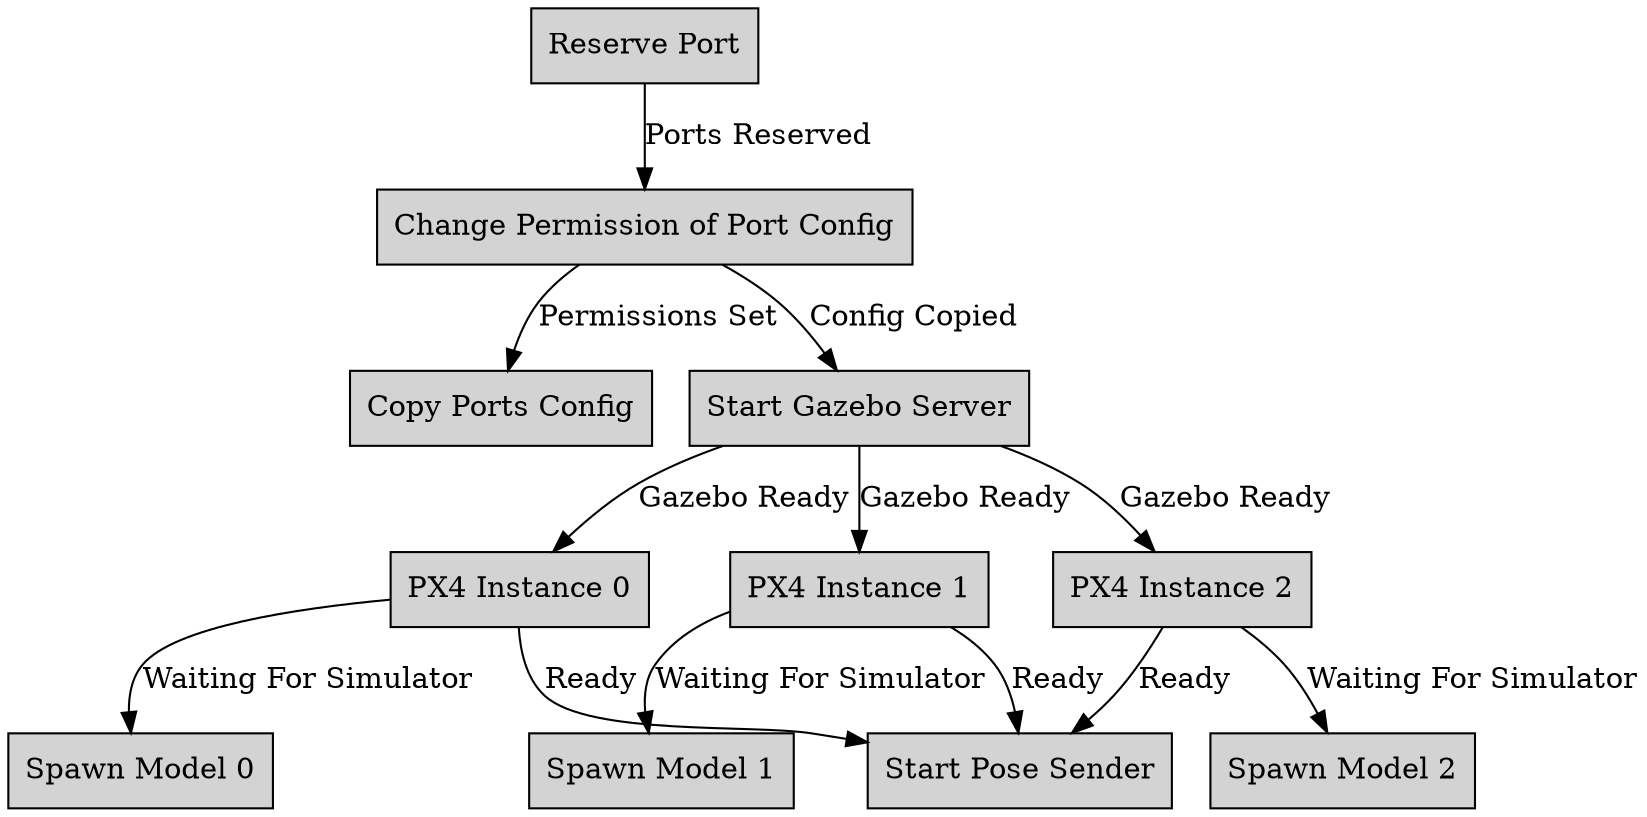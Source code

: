 digraph {
	reserve_port [label="Reserve Port" shape=box style=filled]
	reserve_port -> chmod_port_config [label="Ports Reserved"]
	chmod_port_config [label="Change Permission of Port Config" shape=box style=filled]
	chmod_port_config -> copy_ports_config [label="Permissions Set"]
	copy_ports_config [label="Copy Ports Config" shape=box style=filled]
	chmod_port_config -> gazebo_server [label="Config Copied"]
	gazebo_server [label="Start Gazebo Server" shape=box style=filled]
	gazebo_server -> px4_instance_0 [label="Gazebo Ready"]
	px4_instance_0 [label="PX4 Instance 0" shape=box style=filled]
	px4_instance_0 -> spawn_model_0 [label="Waiting For Simulator"]
	spawn_model_0 [label="Spawn Model 0" shape=box style=filled]
	gazebo_server -> px4_instance_1 [label="Gazebo Ready"]
	px4_instance_1 [label="PX4 Instance 1" shape=box style=filled]
	px4_instance_1 -> spawn_model_1 [label="Waiting For Simulator"]
	
	spawn_model_1 [label="Spawn Model 1" shape=box style=filled]
	gazebo_server -> px4_instance_2 [label="Gazebo Ready"]
	
	px4_instance_2 [label="PX4 Instance 2" shape=box style=filled]
	px4_instance_2 -> spawn_model_2 [label="Waiting For Simulator"]
	
	spawn_model_2 [label="Spawn Model 2" shape=box style=filled]
	
	pose_sender [label="Start Pose Sender" shape=box style=filled]
	
	px4_instance_0 -> pose_sender [label="Ready"]
	px4_instance_1 -> pose_sender [label="Ready"]
	px4_instance_2 -> pose_sender [label="Ready"]
}
